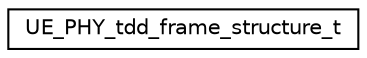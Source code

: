 digraph "Graphical Class Hierarchy"
{
 // LATEX_PDF_SIZE
  edge [fontname="Helvetica",fontsize="10",labelfontname="Helvetica",labelfontsize="10"];
  node [fontname="Helvetica",fontsize="10",shape=record];
  rankdir="LR";
  Node0 [label="UE_PHY_tdd_frame_structure_t",height=0.2,width=0.4,color="black", fillcolor="white", style="filled",URL="$structUE__PHY__tdd__frame__structure__t.html",tooltip=" "];
}
